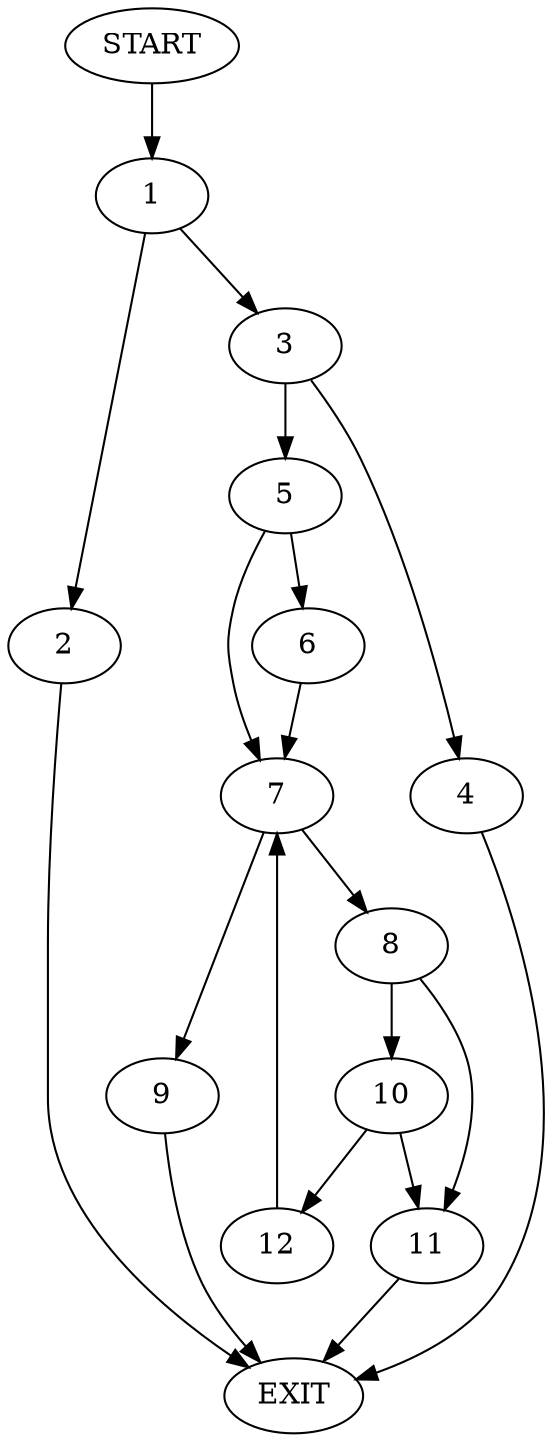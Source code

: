 digraph {
0 [label="START"]
13 [label="EXIT"]
0 -> 1
1 -> 2
1 -> 3
2 -> 13
3 -> 4
3 -> 5
4 -> 13
5 -> 6
5 -> 7
6 -> 7
7 -> 8
7 -> 9
9 -> 13
8 -> 10
8 -> 11
10 -> 11
10 -> 12
11 -> 13
12 -> 7
}
